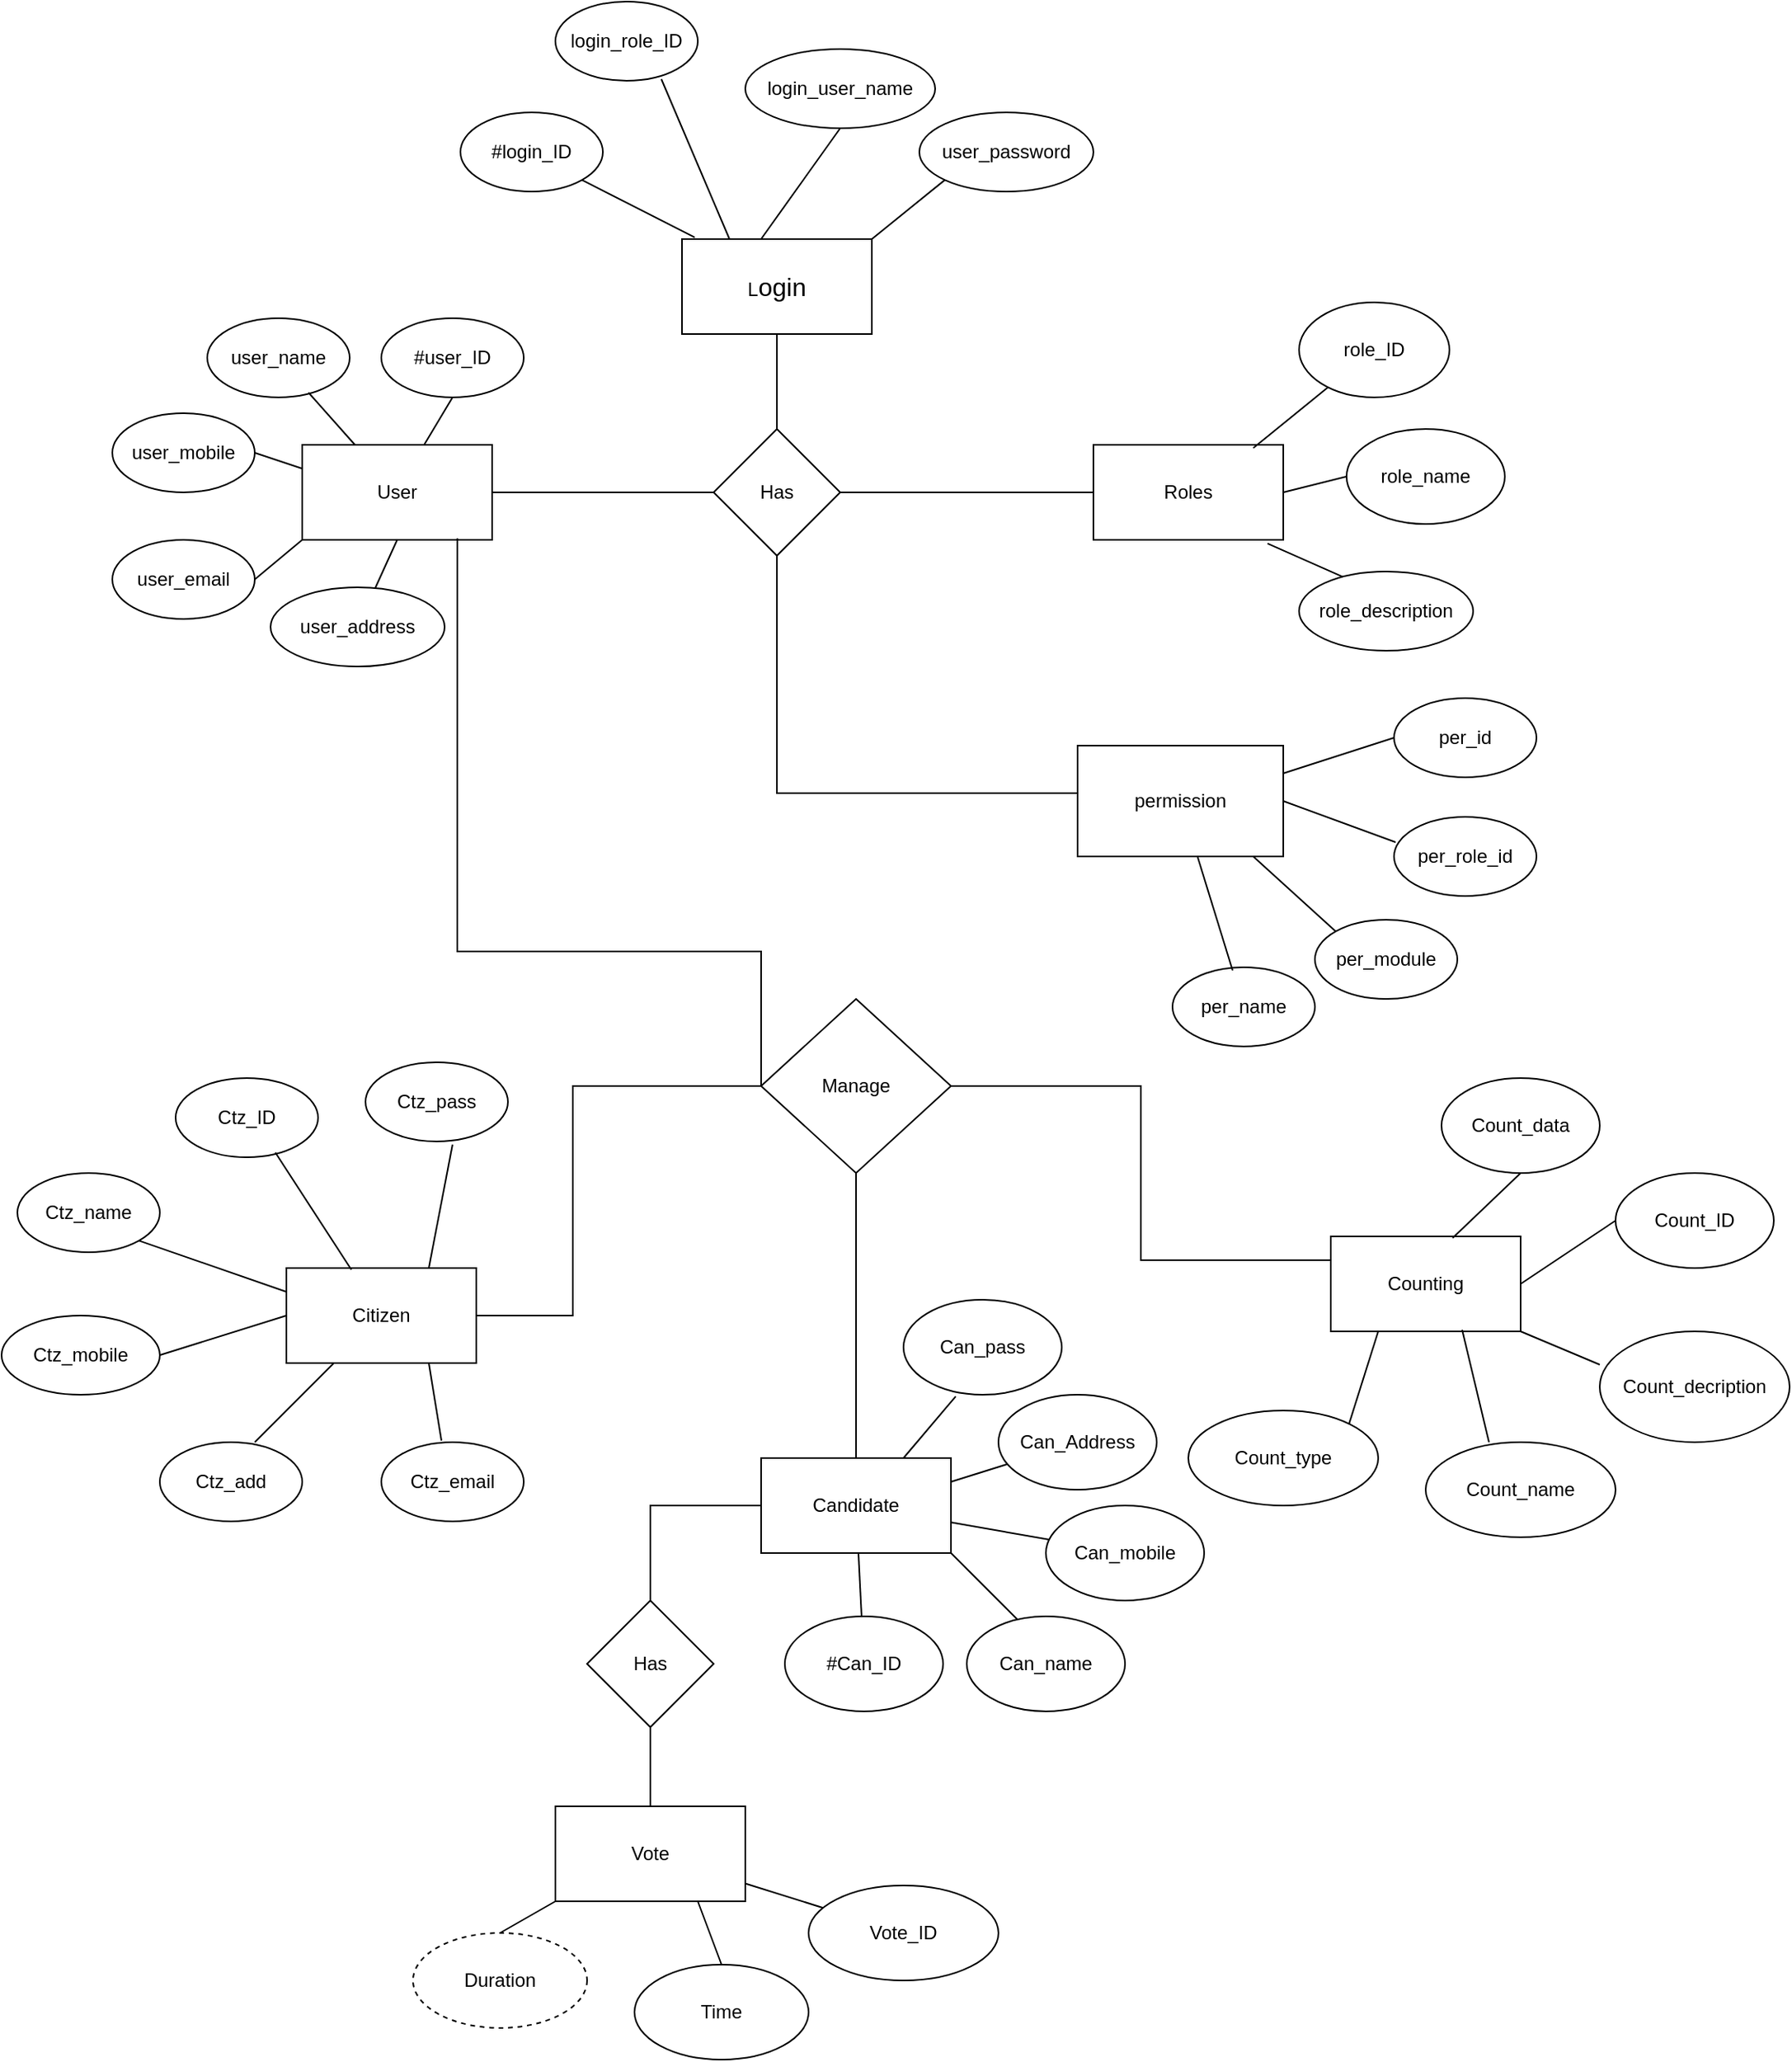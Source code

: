 <mxfile version="21.8.2" type="github">
  <diagram id="R2lEEEUBdFMjLlhIrx00" name="Page-1">
    <mxGraphModel dx="2236" dy="785" grid="1" gridSize="10" guides="1" tooltips="1" connect="1" arrows="1" fold="1" page="1" pageScale="1" pageWidth="850" pageHeight="1100" math="0" shadow="0" extFonts="Permanent Marker^https://fonts.googleapis.com/css?family=Permanent+Marker">
      <root>
        <mxCell id="0" />
        <mxCell id="1" parent="0" />
        <mxCell id="CgwxtlaAnWrpsqy49woL-5" value="User" style="rounded=0;whiteSpace=wrap;html=1;" vertex="1" parent="1">
          <mxGeometry x="120" y="290" width="120" height="60" as="geometry" />
        </mxCell>
        <object label="L&lt;font size=&quot;3&quot;&gt;ogin&lt;/font&gt;" login="" id="CgwxtlaAnWrpsqy49woL-6">
          <mxCell style="rounded=0;whiteSpace=wrap;html=1;" vertex="1" parent="1">
            <mxGeometry x="360" y="160" width="120" height="60" as="geometry" />
          </mxCell>
        </object>
        <mxCell id="CgwxtlaAnWrpsqy49woL-7" value="Roles" style="rounded=0;whiteSpace=wrap;html=1;" vertex="1" parent="1">
          <mxGeometry x="620" y="290" width="120" height="60" as="geometry" />
        </mxCell>
        <mxCell id="CgwxtlaAnWrpsqy49woL-8" value="Has" style="rhombus;whiteSpace=wrap;html=1;" vertex="1" parent="1">
          <mxGeometry x="380" y="280" width="80" height="80" as="geometry" />
        </mxCell>
        <mxCell id="CgwxtlaAnWrpsqy49woL-9" value="" style="endArrow=none;html=1;rounded=0;exitX=0.5;exitY=0;exitDx=0;exitDy=0;entryX=0.5;entryY=1;entryDx=0;entryDy=0;" edge="1" parent="1" source="CgwxtlaAnWrpsqy49woL-8" target="CgwxtlaAnWrpsqy49woL-6">
          <mxGeometry width="50" height="50" relative="1" as="geometry">
            <mxPoint x="390" y="280" as="sourcePoint" />
            <mxPoint x="440" y="230" as="targetPoint" />
          </mxGeometry>
        </mxCell>
        <mxCell id="CgwxtlaAnWrpsqy49woL-10" value="" style="endArrow=none;html=1;rounded=0;entryX=0;entryY=0.5;entryDx=0;entryDy=0;exitX=1;exitY=0.5;exitDx=0;exitDy=0;" edge="1" parent="1" source="CgwxtlaAnWrpsqy49woL-5" target="CgwxtlaAnWrpsqy49woL-8">
          <mxGeometry width="50" height="50" relative="1" as="geometry">
            <mxPoint x="290" y="350" as="sourcePoint" />
            <mxPoint x="340" y="300" as="targetPoint" />
          </mxGeometry>
        </mxCell>
        <mxCell id="CgwxtlaAnWrpsqy49woL-11" value="" style="endArrow=none;html=1;rounded=0;entryX=0;entryY=0.5;entryDx=0;entryDy=0;exitX=1;exitY=0.5;exitDx=0;exitDy=0;" edge="1" parent="1" source="CgwxtlaAnWrpsqy49woL-8" target="CgwxtlaAnWrpsqy49woL-7">
          <mxGeometry width="50" height="50" relative="1" as="geometry">
            <mxPoint x="510" y="310" as="sourcePoint" />
            <mxPoint x="650" y="310" as="targetPoint" />
          </mxGeometry>
        </mxCell>
        <mxCell id="CgwxtlaAnWrpsqy49woL-12" value="#login_ID" style="ellipse;whiteSpace=wrap;html=1;" vertex="1" parent="1">
          <mxGeometry x="220" y="80" width="90" height="50" as="geometry" />
        </mxCell>
        <mxCell id="CgwxtlaAnWrpsqy49woL-13" value="login_role_ID" style="ellipse;whiteSpace=wrap;html=1;" vertex="1" parent="1">
          <mxGeometry x="280" y="10" width="90" height="50" as="geometry" />
        </mxCell>
        <mxCell id="CgwxtlaAnWrpsqy49woL-14" value="login_user_name" style="ellipse;whiteSpace=wrap;html=1;" vertex="1" parent="1">
          <mxGeometry x="400" y="40" width="120" height="50" as="geometry" />
        </mxCell>
        <mxCell id="CgwxtlaAnWrpsqy49woL-15" value="user_password" style="ellipse;whiteSpace=wrap;html=1;" vertex="1" parent="1">
          <mxGeometry x="510" y="80" width="110" height="50" as="geometry" />
        </mxCell>
        <mxCell id="CgwxtlaAnWrpsqy49woL-16" value="" style="endArrow=none;html=1;rounded=0;entryX=0.067;entryY=-0.017;entryDx=0;entryDy=0;entryPerimeter=0;exitX=1;exitY=1;exitDx=0;exitDy=0;" edge="1" parent="1" source="CgwxtlaAnWrpsqy49woL-12" target="CgwxtlaAnWrpsqy49woL-6">
          <mxGeometry width="50" height="50" relative="1" as="geometry">
            <mxPoint x="300" y="160" as="sourcePoint" />
            <mxPoint x="350" y="110" as="targetPoint" />
          </mxGeometry>
        </mxCell>
        <mxCell id="CgwxtlaAnWrpsqy49woL-17" value="" style="endArrow=none;html=1;rounded=0;exitX=0.25;exitY=0;exitDx=0;exitDy=0;entryX=0.744;entryY=0.98;entryDx=0;entryDy=0;entryPerimeter=0;" edge="1" parent="1" source="CgwxtlaAnWrpsqy49woL-6" target="CgwxtlaAnWrpsqy49woL-13">
          <mxGeometry width="50" height="50" relative="1" as="geometry">
            <mxPoint x="350" y="130" as="sourcePoint" />
            <mxPoint x="400" y="80" as="targetPoint" />
          </mxGeometry>
        </mxCell>
        <mxCell id="CgwxtlaAnWrpsqy49woL-18" value="" style="endArrow=none;html=1;rounded=0;entryX=0.5;entryY=1;entryDx=0;entryDy=0;" edge="1" parent="1" target="CgwxtlaAnWrpsqy49woL-14">
          <mxGeometry width="50" height="50" relative="1" as="geometry">
            <mxPoint x="410" y="160" as="sourcePoint" />
            <mxPoint x="460" y="110" as="targetPoint" />
          </mxGeometry>
        </mxCell>
        <mxCell id="CgwxtlaAnWrpsqy49woL-19" value="" style="endArrow=none;html=1;rounded=0;entryX=0;entryY=1;entryDx=0;entryDy=0;exitX=1;exitY=0;exitDx=0;exitDy=0;" edge="1" parent="1" source="CgwxtlaAnWrpsqy49woL-6" target="CgwxtlaAnWrpsqy49woL-15">
          <mxGeometry width="50" height="50" relative="1" as="geometry">
            <mxPoint x="460" y="180" as="sourcePoint" />
            <mxPoint x="510" y="130" as="targetPoint" />
          </mxGeometry>
        </mxCell>
        <mxCell id="CgwxtlaAnWrpsqy49woL-21" value="#user_ID" style="ellipse;whiteSpace=wrap;html=1;" vertex="1" parent="1">
          <mxGeometry x="170" y="210" width="90" height="50" as="geometry" />
        </mxCell>
        <mxCell id="CgwxtlaAnWrpsqy49woL-22" value="user_name&lt;br&gt;" style="ellipse;whiteSpace=wrap;html=1;" vertex="1" parent="1">
          <mxGeometry x="60" y="210" width="90" height="50" as="geometry" />
        </mxCell>
        <mxCell id="CgwxtlaAnWrpsqy49woL-23" value="user_mobile" style="ellipse;whiteSpace=wrap;html=1;" vertex="1" parent="1">
          <mxGeometry y="270" width="90" height="50" as="geometry" />
        </mxCell>
        <mxCell id="CgwxtlaAnWrpsqy49woL-24" value="user_email" style="ellipse;whiteSpace=wrap;html=1;" vertex="1" parent="1">
          <mxGeometry y="350" width="90" height="50" as="geometry" />
        </mxCell>
        <mxCell id="CgwxtlaAnWrpsqy49woL-25" value="user_address" style="ellipse;whiteSpace=wrap;html=1;" vertex="1" parent="1">
          <mxGeometry x="100" y="380" width="110" height="50" as="geometry" />
        </mxCell>
        <mxCell id="CgwxtlaAnWrpsqy49woL-26" value="" style="endArrow=none;html=1;rounded=0;entryX=0.5;entryY=1;entryDx=0;entryDy=0;exitX=0.642;exitY=0;exitDx=0;exitDy=0;exitPerimeter=0;" edge="1" parent="1" source="CgwxtlaAnWrpsqy49woL-5" target="CgwxtlaAnWrpsqy49woL-21">
          <mxGeometry width="50" height="50" relative="1" as="geometry">
            <mxPoint x="180" y="310" as="sourcePoint" />
            <mxPoint x="230" y="260" as="targetPoint" />
          </mxGeometry>
        </mxCell>
        <mxCell id="CgwxtlaAnWrpsqy49woL-27" value="" style="endArrow=none;html=1;rounded=0;exitX=0.711;exitY=0.94;exitDx=0;exitDy=0;exitPerimeter=0;" edge="1" parent="1" source="CgwxtlaAnWrpsqy49woL-22" target="CgwxtlaAnWrpsqy49woL-5">
          <mxGeometry width="50" height="50" relative="1" as="geometry">
            <mxPoint x="130" y="300" as="sourcePoint" />
            <mxPoint x="180" y="250" as="targetPoint" />
          </mxGeometry>
        </mxCell>
        <mxCell id="CgwxtlaAnWrpsqy49woL-28" value="" style="endArrow=none;html=1;rounded=0;entryX=0;entryY=0.25;entryDx=0;entryDy=0;exitX=1;exitY=0.5;exitDx=0;exitDy=0;" edge="1" parent="1" source="CgwxtlaAnWrpsqy49woL-23" target="CgwxtlaAnWrpsqy49woL-5">
          <mxGeometry width="50" height="50" relative="1" as="geometry">
            <mxPoint x="80" y="320" as="sourcePoint" />
            <mxPoint x="130" y="270" as="targetPoint" />
          </mxGeometry>
        </mxCell>
        <mxCell id="CgwxtlaAnWrpsqy49woL-29" value="" style="endArrow=none;html=1;rounded=0;entryX=0;entryY=1;entryDx=0;entryDy=0;exitX=1;exitY=0.5;exitDx=0;exitDy=0;" edge="1" parent="1" source="CgwxtlaAnWrpsqy49woL-24" target="CgwxtlaAnWrpsqy49woL-5">
          <mxGeometry width="50" height="50" relative="1" as="geometry">
            <mxPoint x="90" y="380" as="sourcePoint" />
            <mxPoint x="140" y="330" as="targetPoint" />
          </mxGeometry>
        </mxCell>
        <mxCell id="CgwxtlaAnWrpsqy49woL-30" value="" style="endArrow=none;html=1;rounded=0;entryX=0.5;entryY=1;entryDx=0;entryDy=0;" edge="1" parent="1" source="CgwxtlaAnWrpsqy49woL-25" target="CgwxtlaAnWrpsqy49woL-5">
          <mxGeometry width="50" height="50" relative="1" as="geometry">
            <mxPoint x="155" y="359.289" as="sourcePoint" />
            <mxPoint x="155" y="309.289" as="targetPoint" />
          </mxGeometry>
        </mxCell>
        <mxCell id="CgwxtlaAnWrpsqy49woL-31" value="role_ID" style="ellipse;whiteSpace=wrap;html=1;" vertex="1" parent="1">
          <mxGeometry x="750" y="200" width="95" height="60" as="geometry" />
        </mxCell>
        <mxCell id="CgwxtlaAnWrpsqy49woL-32" value="role_name" style="ellipse;whiteSpace=wrap;html=1;" vertex="1" parent="1">
          <mxGeometry x="780" y="280" width="100" height="60" as="geometry" />
        </mxCell>
        <mxCell id="CgwxtlaAnWrpsqy49woL-33" value="role_description" style="ellipse;whiteSpace=wrap;html=1;" vertex="1" parent="1">
          <mxGeometry x="750" y="370" width="110" height="50" as="geometry" />
        </mxCell>
        <mxCell id="CgwxtlaAnWrpsqy49woL-34" value="" style="endArrow=none;html=1;rounded=0;exitX=0.842;exitY=0.033;exitDx=0;exitDy=0;exitPerimeter=0;" edge="1" parent="1" source="CgwxtlaAnWrpsqy49woL-7" target="CgwxtlaAnWrpsqy49woL-31">
          <mxGeometry width="50" height="50" relative="1" as="geometry">
            <mxPoint x="730" y="280" as="sourcePoint" />
            <mxPoint x="770" y="220" as="targetPoint" />
          </mxGeometry>
        </mxCell>
        <mxCell id="CgwxtlaAnWrpsqy49woL-35" value="" style="endArrow=none;html=1;rounded=0;entryX=0;entryY=0.5;entryDx=0;entryDy=0;exitX=1;exitY=0.5;exitDx=0;exitDy=0;" edge="1" parent="1" source="CgwxtlaAnWrpsqy49woL-7" target="CgwxtlaAnWrpsqy49woL-32">
          <mxGeometry width="50" height="50" relative="1" as="geometry">
            <mxPoint x="720" y="350" as="sourcePoint" />
            <mxPoint x="770" y="300" as="targetPoint" />
          </mxGeometry>
        </mxCell>
        <mxCell id="CgwxtlaAnWrpsqy49woL-36" value="" style="endArrow=none;html=1;rounded=0;entryX=0.25;entryY=0.067;entryDx=0;entryDy=0;entryPerimeter=0;exitX=0.917;exitY=1.039;exitDx=0;exitDy=0;exitPerimeter=0;" edge="1" parent="1" source="CgwxtlaAnWrpsqy49woL-7" target="CgwxtlaAnWrpsqy49woL-33">
          <mxGeometry width="50" height="50" relative="1" as="geometry">
            <mxPoint x="720" y="400" as="sourcePoint" />
            <mxPoint x="770" y="350" as="targetPoint" />
          </mxGeometry>
        </mxCell>
        <mxCell id="CgwxtlaAnWrpsqy49woL-38" value="" style="endArrow=none;html=1;rounded=0;exitX=0.5;exitY=1;exitDx=0;exitDy=0;edgeStyle=orthogonalEdgeStyle;" edge="1" parent="1" source="CgwxtlaAnWrpsqy49woL-8">
          <mxGeometry width="50" height="50" relative="1" as="geometry">
            <mxPoint x="400" y="330" as="sourcePoint" />
            <mxPoint x="610" y="510" as="targetPoint" />
            <Array as="points">
              <mxPoint x="420" y="510" />
              <mxPoint x="611" y="510" />
            </Array>
          </mxGeometry>
        </mxCell>
        <mxCell id="CgwxtlaAnWrpsqy49woL-39" value="permission" style="rounded=0;whiteSpace=wrap;html=1;" vertex="1" parent="1">
          <mxGeometry x="610" y="480" width="130" height="70" as="geometry" />
        </mxCell>
        <mxCell id="CgwxtlaAnWrpsqy49woL-40" value="per_id" style="ellipse;whiteSpace=wrap;html=1;" vertex="1" parent="1">
          <mxGeometry x="810" y="450" width="90" height="50" as="geometry" />
        </mxCell>
        <mxCell id="CgwxtlaAnWrpsqy49woL-41" value="per_role_id" style="ellipse;whiteSpace=wrap;html=1;" vertex="1" parent="1">
          <mxGeometry x="810" y="525" width="90" height="50" as="geometry" />
        </mxCell>
        <mxCell id="CgwxtlaAnWrpsqy49woL-42" value="per_module" style="ellipse;whiteSpace=wrap;html=1;" vertex="1" parent="1">
          <mxGeometry x="760" y="590" width="90" height="50" as="geometry" />
        </mxCell>
        <mxCell id="CgwxtlaAnWrpsqy49woL-44" value="" style="endArrow=none;html=1;rounded=0;entryX=0;entryY=0.5;entryDx=0;entryDy=0;exitX=1;exitY=0.25;exitDx=0;exitDy=0;" edge="1" parent="1" source="CgwxtlaAnWrpsqy49woL-39" target="CgwxtlaAnWrpsqy49woL-40">
          <mxGeometry width="50" height="50" relative="1" as="geometry">
            <mxPoint x="750" y="520" as="sourcePoint" />
            <mxPoint x="800" y="470" as="targetPoint" />
          </mxGeometry>
        </mxCell>
        <mxCell id="CgwxtlaAnWrpsqy49woL-45" value="" style="endArrow=none;html=1;rounded=0;exitX=1;exitY=0.5;exitDx=0;exitDy=0;entryX=0.011;entryY=0.32;entryDx=0;entryDy=0;entryPerimeter=0;" edge="1" parent="1" source="CgwxtlaAnWrpsqy49woL-39" target="CgwxtlaAnWrpsqy49woL-41">
          <mxGeometry width="50" height="50" relative="1" as="geometry">
            <mxPoint x="750" y="560" as="sourcePoint" />
            <mxPoint x="800" y="510" as="targetPoint" />
          </mxGeometry>
        </mxCell>
        <mxCell id="CgwxtlaAnWrpsqy49woL-46" value="" style="endArrow=none;html=1;rounded=0;entryX=0;entryY=0;entryDx=0;entryDy=0;exitX=0.854;exitY=1;exitDx=0;exitDy=0;exitPerimeter=0;" edge="1" parent="1" source="CgwxtlaAnWrpsqy49woL-39" target="CgwxtlaAnWrpsqy49woL-42">
          <mxGeometry width="50" height="50" relative="1" as="geometry">
            <mxPoint x="710" y="610" as="sourcePoint" />
            <mxPoint x="760" y="560" as="targetPoint" />
          </mxGeometry>
        </mxCell>
        <mxCell id="CgwxtlaAnWrpsqy49woL-47" value="per_name" style="ellipse;whiteSpace=wrap;html=1;" vertex="1" parent="1">
          <mxGeometry x="670" y="620" width="90" height="50" as="geometry" />
        </mxCell>
        <mxCell id="CgwxtlaAnWrpsqy49woL-48" value="" style="endArrow=none;html=1;rounded=0;entryX=0.422;entryY=0.04;entryDx=0;entryDy=0;entryPerimeter=0;" edge="1" parent="1" source="CgwxtlaAnWrpsqy49woL-39" target="CgwxtlaAnWrpsqy49woL-47">
          <mxGeometry width="50" height="50" relative="1" as="geometry">
            <mxPoint x="675" y="600" as="sourcePoint" />
            <mxPoint x="675" y="620.711" as="targetPoint" />
          </mxGeometry>
        </mxCell>
        <mxCell id="CgwxtlaAnWrpsqy49woL-50" value="" style="endArrow=none;html=1;rounded=0;entryX=0.817;entryY=0.983;entryDx=0;entryDy=0;entryPerimeter=0;edgeStyle=orthogonalEdgeStyle;exitX=0;exitY=0.5;exitDx=0;exitDy=0;" edge="1" parent="1" source="CgwxtlaAnWrpsqy49woL-51" target="CgwxtlaAnWrpsqy49woL-5">
          <mxGeometry width="50" height="50" relative="1" as="geometry">
            <mxPoint x="410" y="690" as="sourcePoint" />
            <mxPoint x="360" y="470" as="targetPoint" />
            <Array as="points">
              <mxPoint x="410" y="610" />
              <mxPoint x="218" y="610" />
            </Array>
          </mxGeometry>
        </mxCell>
        <mxCell id="CgwxtlaAnWrpsqy49woL-51" value="Manage" style="rhombus;whiteSpace=wrap;html=1;" vertex="1" parent="1">
          <mxGeometry x="410" y="640" width="120" height="110" as="geometry" />
        </mxCell>
        <mxCell id="CgwxtlaAnWrpsqy49woL-52" value="Counting" style="rounded=0;whiteSpace=wrap;html=1;" vertex="1" parent="1">
          <mxGeometry x="770" y="790" width="120" height="60" as="geometry" />
        </mxCell>
        <mxCell id="CgwxtlaAnWrpsqy49woL-53" value="Candidate" style="rounded=0;whiteSpace=wrap;html=1;" vertex="1" parent="1">
          <mxGeometry x="410" y="930" width="120" height="60" as="geometry" />
        </mxCell>
        <mxCell id="CgwxtlaAnWrpsqy49woL-54" value="Citizen" style="rounded=0;whiteSpace=wrap;html=1;" vertex="1" parent="1">
          <mxGeometry x="110" y="810" width="120" height="60" as="geometry" />
        </mxCell>
        <mxCell id="CgwxtlaAnWrpsqy49woL-58" value="" style="endArrow=none;html=1;rounded=0;entryX=0.5;entryY=1;entryDx=0;entryDy=0;exitX=0.5;exitY=0;exitDx=0;exitDy=0;" edge="1" parent="1" source="CgwxtlaAnWrpsqy49woL-53" target="CgwxtlaAnWrpsqy49woL-51">
          <mxGeometry width="50" height="50" relative="1" as="geometry">
            <mxPoint x="540" y="840" as="sourcePoint" />
            <mxPoint x="590" y="790" as="targetPoint" />
          </mxGeometry>
        </mxCell>
        <mxCell id="CgwxtlaAnWrpsqy49woL-60" value="" style="endArrow=none;html=1;rounded=0;entryX=0;entryY=0.5;entryDx=0;entryDy=0;edgeStyle=orthogonalEdgeStyle;exitX=1;exitY=0.5;exitDx=0;exitDy=0;" edge="1" parent="1" source="CgwxtlaAnWrpsqy49woL-54" target="CgwxtlaAnWrpsqy49woL-51">
          <mxGeometry width="50" height="50" relative="1" as="geometry">
            <mxPoint x="170" y="695" as="sourcePoint" />
            <mxPoint x="330" y="720" as="targetPoint" />
            <Array as="points">
              <mxPoint x="291" y="840" />
              <mxPoint x="291" y="695" />
            </Array>
          </mxGeometry>
        </mxCell>
        <mxCell id="CgwxtlaAnWrpsqy49woL-62" value="" style="endArrow=none;html=1;rounded=0;entryX=1;entryY=0.5;entryDx=0;entryDy=0;edgeStyle=orthogonalEdgeStyle;exitX=0;exitY=0.25;exitDx=0;exitDy=0;" edge="1" parent="1" source="CgwxtlaAnWrpsqy49woL-52" target="CgwxtlaAnWrpsqy49woL-51">
          <mxGeometry width="50" height="50" relative="1" as="geometry">
            <mxPoint x="720" y="810" as="sourcePoint" />
            <mxPoint x="670" y="760" as="targetPoint" />
            <Array as="points">
              <mxPoint x="650" y="805" />
              <mxPoint x="650" y="695" />
            </Array>
          </mxGeometry>
        </mxCell>
        <mxCell id="CgwxtlaAnWrpsqy49woL-63" value="Ctz_pass" style="ellipse;whiteSpace=wrap;html=1;" vertex="1" parent="1">
          <mxGeometry x="160" y="680" width="90" height="50" as="geometry" />
        </mxCell>
        <mxCell id="CgwxtlaAnWrpsqy49woL-64" value="Ctz_name" style="ellipse;whiteSpace=wrap;html=1;" vertex="1" parent="1">
          <mxGeometry x="-60" y="750" width="90" height="50" as="geometry" />
        </mxCell>
        <mxCell id="CgwxtlaAnWrpsqy49woL-65" value="Ctz_mobile" style="ellipse;whiteSpace=wrap;html=1;" vertex="1" parent="1">
          <mxGeometry x="-70" y="840" width="100" height="50" as="geometry" />
        </mxCell>
        <mxCell id="CgwxtlaAnWrpsqy49woL-66" value="Ctz_add" style="ellipse;whiteSpace=wrap;html=1;" vertex="1" parent="1">
          <mxGeometry x="30" y="920" width="90" height="50" as="geometry" />
        </mxCell>
        <mxCell id="CgwxtlaAnWrpsqy49woL-67" value="Ctz_email" style="ellipse;whiteSpace=wrap;html=1;" vertex="1" parent="1">
          <mxGeometry x="170" y="920" width="90" height="50" as="geometry" />
        </mxCell>
        <mxCell id="CgwxtlaAnWrpsqy49woL-68" value="Ctz_ID" style="ellipse;whiteSpace=wrap;html=1;" vertex="1" parent="1">
          <mxGeometry x="40" y="690" width="90" height="50" as="geometry" />
        </mxCell>
        <mxCell id="CgwxtlaAnWrpsqy49woL-69" value="" style="endArrow=none;html=1;rounded=0;exitX=0.75;exitY=0;exitDx=0;exitDy=0;entryX=0.611;entryY=1.04;entryDx=0;entryDy=0;entryPerimeter=0;" edge="1" parent="1" source="CgwxtlaAnWrpsqy49woL-54" target="CgwxtlaAnWrpsqy49woL-63">
          <mxGeometry width="50" height="50" relative="1" as="geometry">
            <mxPoint x="210" y="800" as="sourcePoint" />
            <mxPoint x="230" y="720" as="targetPoint" />
          </mxGeometry>
        </mxCell>
        <mxCell id="CgwxtlaAnWrpsqy49woL-70" value="" style="endArrow=none;html=1;rounded=0;entryX=0.7;entryY=0.94;entryDx=0;entryDy=0;entryPerimeter=0;exitX=0.342;exitY=0.017;exitDx=0;exitDy=0;exitPerimeter=0;" edge="1" parent="1" source="CgwxtlaAnWrpsqy49woL-54" target="CgwxtlaAnWrpsqy49woL-68">
          <mxGeometry width="50" height="50" relative="1" as="geometry">
            <mxPoint x="210" y="820" as="sourcePoint" />
            <mxPoint x="229" y="743" as="targetPoint" />
            <Array as="points" />
          </mxGeometry>
        </mxCell>
        <mxCell id="CgwxtlaAnWrpsqy49woL-71" value="" style="endArrow=none;html=1;rounded=0;entryX=1;entryY=1;entryDx=0;entryDy=0;exitX=0;exitY=0.25;exitDx=0;exitDy=0;" edge="1" parent="1" source="CgwxtlaAnWrpsqy49woL-54" target="CgwxtlaAnWrpsqy49woL-64">
          <mxGeometry width="50" height="50" relative="1" as="geometry">
            <mxPoint x="50" y="850" as="sourcePoint" />
            <mxPoint x="100" y="800" as="targetPoint" />
          </mxGeometry>
        </mxCell>
        <mxCell id="CgwxtlaAnWrpsqy49woL-72" value="" style="endArrow=none;html=1;rounded=0;exitX=1;exitY=0.5;exitDx=0;exitDy=0;entryX=0;entryY=0.5;entryDx=0;entryDy=0;" edge="1" parent="1" source="CgwxtlaAnWrpsqy49woL-65" target="CgwxtlaAnWrpsqy49woL-54">
          <mxGeometry width="50" height="50" relative="1" as="geometry">
            <mxPoint x="50" y="890" as="sourcePoint" />
            <mxPoint x="100" y="840" as="targetPoint" />
          </mxGeometry>
        </mxCell>
        <mxCell id="CgwxtlaAnWrpsqy49woL-74" value="" style="endArrow=none;html=1;rounded=0;" edge="1" parent="1">
          <mxGeometry width="50" height="50" relative="1" as="geometry">
            <mxPoint x="90" y="920" as="sourcePoint" />
            <mxPoint x="140" y="870" as="targetPoint" />
          </mxGeometry>
        </mxCell>
        <mxCell id="CgwxtlaAnWrpsqy49woL-75" value="" style="endArrow=none;html=1;rounded=0;exitX=0.422;exitY=-0.02;exitDx=0;exitDy=0;exitPerimeter=0;entryX=0.75;entryY=1;entryDx=0;entryDy=0;" edge="1" parent="1" source="CgwxtlaAnWrpsqy49woL-67" target="CgwxtlaAnWrpsqy49woL-54">
          <mxGeometry width="50" height="50" relative="1" as="geometry">
            <mxPoint x="250" y="920" as="sourcePoint" />
            <mxPoint x="300" y="870" as="targetPoint" />
          </mxGeometry>
        </mxCell>
        <mxCell id="CgwxtlaAnWrpsqy49woL-76" value="Count_data" style="ellipse;whiteSpace=wrap;html=1;" vertex="1" parent="1">
          <mxGeometry x="840" y="690" width="100" height="60" as="geometry" />
        </mxCell>
        <mxCell id="CgwxtlaAnWrpsqy49woL-77" value="Count_ID" style="ellipse;whiteSpace=wrap;html=1;" vertex="1" parent="1">
          <mxGeometry x="950" y="750" width="100" height="60" as="geometry" />
        </mxCell>
        <mxCell id="CgwxtlaAnWrpsqy49woL-78" value="Count_decription" style="ellipse;whiteSpace=wrap;html=1;" vertex="1" parent="1">
          <mxGeometry x="940" y="850" width="120" height="70" as="geometry" />
        </mxCell>
        <mxCell id="CgwxtlaAnWrpsqy49woL-79" value="Count_name" style="ellipse;whiteSpace=wrap;html=1;" vertex="1" parent="1">
          <mxGeometry x="830" y="920" width="120" height="60" as="geometry" />
        </mxCell>
        <mxCell id="CgwxtlaAnWrpsqy49woL-80" value="Count_type" style="ellipse;whiteSpace=wrap;html=1;" vertex="1" parent="1">
          <mxGeometry x="680" y="900" width="120" height="60" as="geometry" />
        </mxCell>
        <mxCell id="CgwxtlaAnWrpsqy49woL-81" value="" style="endArrow=none;html=1;rounded=0;exitX=0.642;exitY=0.017;exitDx=0;exitDy=0;exitPerimeter=0;" edge="1" parent="1" source="CgwxtlaAnWrpsqy49woL-52">
          <mxGeometry width="50" height="50" relative="1" as="geometry">
            <mxPoint x="840" y="800" as="sourcePoint" />
            <mxPoint x="890" y="750" as="targetPoint" />
          </mxGeometry>
        </mxCell>
        <mxCell id="CgwxtlaAnWrpsqy49woL-82" value="" style="endArrow=none;html=1;rounded=0;exitX=1;exitY=0.5;exitDx=0;exitDy=0;" edge="1" parent="1" source="CgwxtlaAnWrpsqy49woL-52">
          <mxGeometry width="50" height="50" relative="1" as="geometry">
            <mxPoint x="900" y="830" as="sourcePoint" />
            <mxPoint x="950" y="780" as="targetPoint" />
          </mxGeometry>
        </mxCell>
        <mxCell id="CgwxtlaAnWrpsqy49woL-83" value="" style="endArrow=none;html=1;rounded=0;exitX=0.846;exitY=0.143;exitDx=0;exitDy=0;exitPerimeter=0;entryX=0.25;entryY=1;entryDx=0;entryDy=0;" edge="1" parent="1" source="CgwxtlaAnWrpsqy49woL-80" target="CgwxtlaAnWrpsqy49woL-52">
          <mxGeometry width="50" height="50" relative="1" as="geometry">
            <mxPoint x="770" y="900" as="sourcePoint" />
            <mxPoint x="820" y="850" as="targetPoint" />
          </mxGeometry>
        </mxCell>
        <mxCell id="CgwxtlaAnWrpsqy49woL-84" value="" style="endArrow=none;html=1;rounded=0;entryX=0.692;entryY=0.983;entryDx=0;entryDy=0;entryPerimeter=0;" edge="1" parent="1" target="CgwxtlaAnWrpsqy49woL-52">
          <mxGeometry width="50" height="50" relative="1" as="geometry">
            <mxPoint x="870" y="920" as="sourcePoint" />
            <mxPoint x="920" y="870" as="targetPoint" />
          </mxGeometry>
        </mxCell>
        <mxCell id="CgwxtlaAnWrpsqy49woL-85" value="" style="endArrow=none;html=1;rounded=0;entryX=1;entryY=1;entryDx=0;entryDy=0;exitX=0;exitY=0.3;exitDx=0;exitDy=0;exitPerimeter=0;" edge="1" parent="1" source="CgwxtlaAnWrpsqy49woL-78" target="CgwxtlaAnWrpsqy49woL-52">
          <mxGeometry width="50" height="50" relative="1" as="geometry">
            <mxPoint x="1020" y="1020" as="sourcePoint" />
            <mxPoint x="1070" y="970" as="targetPoint" />
          </mxGeometry>
        </mxCell>
        <mxCell id="CgwxtlaAnWrpsqy49woL-86" value="Can_pass" style="ellipse;whiteSpace=wrap;html=1;" vertex="1" parent="1">
          <mxGeometry x="500" y="830" width="100" height="60" as="geometry" />
        </mxCell>
        <mxCell id="CgwxtlaAnWrpsqy49woL-87" value="Can_name" style="ellipse;whiteSpace=wrap;html=1;" vertex="1" parent="1">
          <mxGeometry x="540" y="1030" width="100" height="60" as="geometry" />
        </mxCell>
        <mxCell id="CgwxtlaAnWrpsqy49woL-88" value="Can_Address" style="ellipse;whiteSpace=wrap;html=1;" vertex="1" parent="1">
          <mxGeometry x="560" y="890" width="100" height="60" as="geometry" />
        </mxCell>
        <mxCell id="CgwxtlaAnWrpsqy49woL-89" value="#Can_ID" style="ellipse;whiteSpace=wrap;html=1;" vertex="1" parent="1">
          <mxGeometry x="425" y="1030" width="100" height="60" as="geometry" />
        </mxCell>
        <mxCell id="CgwxtlaAnWrpsqy49woL-90" value="Can_mobile" style="ellipse;whiteSpace=wrap;html=1;" vertex="1" parent="1">
          <mxGeometry x="590" y="960" width="100" height="60" as="geometry" />
        </mxCell>
        <mxCell id="CgwxtlaAnWrpsqy49woL-91" value="" style="endArrow=none;html=1;rounded=0;" edge="1" parent="1" source="CgwxtlaAnWrpsqy49woL-89" target="CgwxtlaAnWrpsqy49woL-53">
          <mxGeometry width="50" height="50" relative="1" as="geometry">
            <mxPoint x="330" y="1070" as="sourcePoint" />
            <mxPoint x="380" y="1020" as="targetPoint" />
          </mxGeometry>
        </mxCell>
        <mxCell id="CgwxtlaAnWrpsqy49woL-92" value="" style="endArrow=none;html=1;rounded=0;entryX=1;entryY=1;entryDx=0;entryDy=0;exitX=0.32;exitY=0.033;exitDx=0;exitDy=0;exitPerimeter=0;" edge="1" parent="1" source="CgwxtlaAnWrpsqy49woL-87" target="CgwxtlaAnWrpsqy49woL-53">
          <mxGeometry width="50" height="50" relative="1" as="geometry">
            <mxPoint x="540" y="1020" as="sourcePoint" />
            <mxPoint x="590" y="970" as="targetPoint" />
          </mxGeometry>
        </mxCell>
        <mxCell id="CgwxtlaAnWrpsqy49woL-93" value="" style="endArrow=none;html=1;rounded=0;exitX=0.75;exitY=0;exitDx=0;exitDy=0;entryX=0.33;entryY=1.017;entryDx=0;entryDy=0;entryPerimeter=0;" edge="1" parent="1" source="CgwxtlaAnWrpsqy49woL-53" target="CgwxtlaAnWrpsqy49woL-86">
          <mxGeometry width="50" height="50" relative="1" as="geometry">
            <mxPoint x="480" y="940" as="sourcePoint" />
            <mxPoint x="530" y="890" as="targetPoint" />
          </mxGeometry>
        </mxCell>
        <mxCell id="CgwxtlaAnWrpsqy49woL-94" value="" style="endArrow=none;html=1;rounded=0;exitX=1;exitY=0.25;exitDx=0;exitDy=0;" edge="1" parent="1" source="CgwxtlaAnWrpsqy49woL-53" target="CgwxtlaAnWrpsqy49woL-88">
          <mxGeometry width="50" height="50" relative="1" as="geometry">
            <mxPoint x="560" y="1010" as="sourcePoint" />
            <mxPoint x="610" y="960" as="targetPoint" />
          </mxGeometry>
        </mxCell>
        <mxCell id="CgwxtlaAnWrpsqy49woL-95" value="" style="endArrow=none;html=1;rounded=0;" edge="1" parent="1" source="CgwxtlaAnWrpsqy49woL-53" target="CgwxtlaAnWrpsqy49woL-90">
          <mxGeometry width="50" height="50" relative="1" as="geometry">
            <mxPoint x="720" y="1060" as="sourcePoint" />
            <mxPoint x="770" y="1010" as="targetPoint" />
          </mxGeometry>
        </mxCell>
        <mxCell id="CgwxtlaAnWrpsqy49woL-97" value="" style="endArrow=none;html=1;rounded=0;entryX=0;entryY=0.5;entryDx=0;entryDy=0;edgeStyle=orthogonalEdgeStyle;" edge="1" parent="1" target="CgwxtlaAnWrpsqy49woL-53">
          <mxGeometry width="50" height="50" relative="1" as="geometry">
            <mxPoint x="340" y="1020" as="sourcePoint" />
            <mxPoint x="330" y="990" as="targetPoint" />
            <Array as="points">
              <mxPoint x="340" y="960" />
            </Array>
          </mxGeometry>
        </mxCell>
        <mxCell id="CgwxtlaAnWrpsqy49woL-98" value="Has" style="rhombus;whiteSpace=wrap;html=1;" vertex="1" parent="1">
          <mxGeometry x="300" y="1020" width="80" height="80" as="geometry" />
        </mxCell>
        <mxCell id="CgwxtlaAnWrpsqy49woL-99" value="Vote" style="rounded=0;whiteSpace=wrap;html=1;" vertex="1" parent="1">
          <mxGeometry x="280" y="1150" width="120" height="60" as="geometry" />
        </mxCell>
        <mxCell id="CgwxtlaAnWrpsqy49woL-101" value="" style="endArrow=none;html=1;rounded=0;entryX=0.5;entryY=1;entryDx=0;entryDy=0;exitX=0.5;exitY=0;exitDx=0;exitDy=0;" edge="1" parent="1" source="CgwxtlaAnWrpsqy49woL-99" target="CgwxtlaAnWrpsqy49woL-98">
          <mxGeometry width="50" height="50" relative="1" as="geometry">
            <mxPoint x="230" y="1170" as="sourcePoint" />
            <mxPoint x="280" y="1120" as="targetPoint" />
          </mxGeometry>
        </mxCell>
        <mxCell id="CgwxtlaAnWrpsqy49woL-102" value="Vote_ID" style="ellipse;whiteSpace=wrap;html=1;" vertex="1" parent="1">
          <mxGeometry x="440" y="1200" width="120" height="60" as="geometry" />
        </mxCell>
        <mxCell id="CgwxtlaAnWrpsqy49woL-103" value="Time" style="ellipse;whiteSpace=wrap;html=1;" vertex="1" parent="1">
          <mxGeometry x="330" y="1250" width="110" height="60" as="geometry" />
        </mxCell>
        <mxCell id="CgwxtlaAnWrpsqy49woL-105" value="Duration" style="ellipse;whiteSpace=wrap;html=1;strokeColor=default;dashed=1;" vertex="1" parent="1">
          <mxGeometry x="190" y="1230" width="110" height="60" as="geometry" />
        </mxCell>
        <mxCell id="CgwxtlaAnWrpsqy49woL-107" value="" style="endArrow=none;html=1;rounded=0;entryX=0;entryY=1;entryDx=0;entryDy=0;exitX=0.5;exitY=0;exitDx=0;exitDy=0;" edge="1" parent="1" source="CgwxtlaAnWrpsqy49woL-105" target="CgwxtlaAnWrpsqy49woL-99">
          <mxGeometry width="50" height="50" relative="1" as="geometry">
            <mxPoint x="140" y="1220" as="sourcePoint" />
            <mxPoint x="190" y="1170" as="targetPoint" />
          </mxGeometry>
        </mxCell>
        <mxCell id="CgwxtlaAnWrpsqy49woL-108" value="" style="endArrow=none;html=1;rounded=0;entryX=0.75;entryY=1;entryDx=0;entryDy=0;exitX=0.5;exitY=0;exitDx=0;exitDy=0;" edge="1" parent="1" source="CgwxtlaAnWrpsqy49woL-103" target="CgwxtlaAnWrpsqy49woL-99">
          <mxGeometry width="50" height="50" relative="1" as="geometry">
            <mxPoint x="320" y="1270" as="sourcePoint" />
            <mxPoint x="370" y="1220" as="targetPoint" />
          </mxGeometry>
        </mxCell>
        <mxCell id="CgwxtlaAnWrpsqy49woL-109" value="" style="endArrow=none;html=1;rounded=0;" edge="1" parent="1" source="CgwxtlaAnWrpsqy49woL-99" target="CgwxtlaAnWrpsqy49woL-102">
          <mxGeometry width="50" height="50" relative="1" as="geometry">
            <mxPoint x="440" y="1190" as="sourcePoint" />
            <mxPoint x="490" y="1140" as="targetPoint" />
          </mxGeometry>
        </mxCell>
      </root>
    </mxGraphModel>
  </diagram>
</mxfile>
